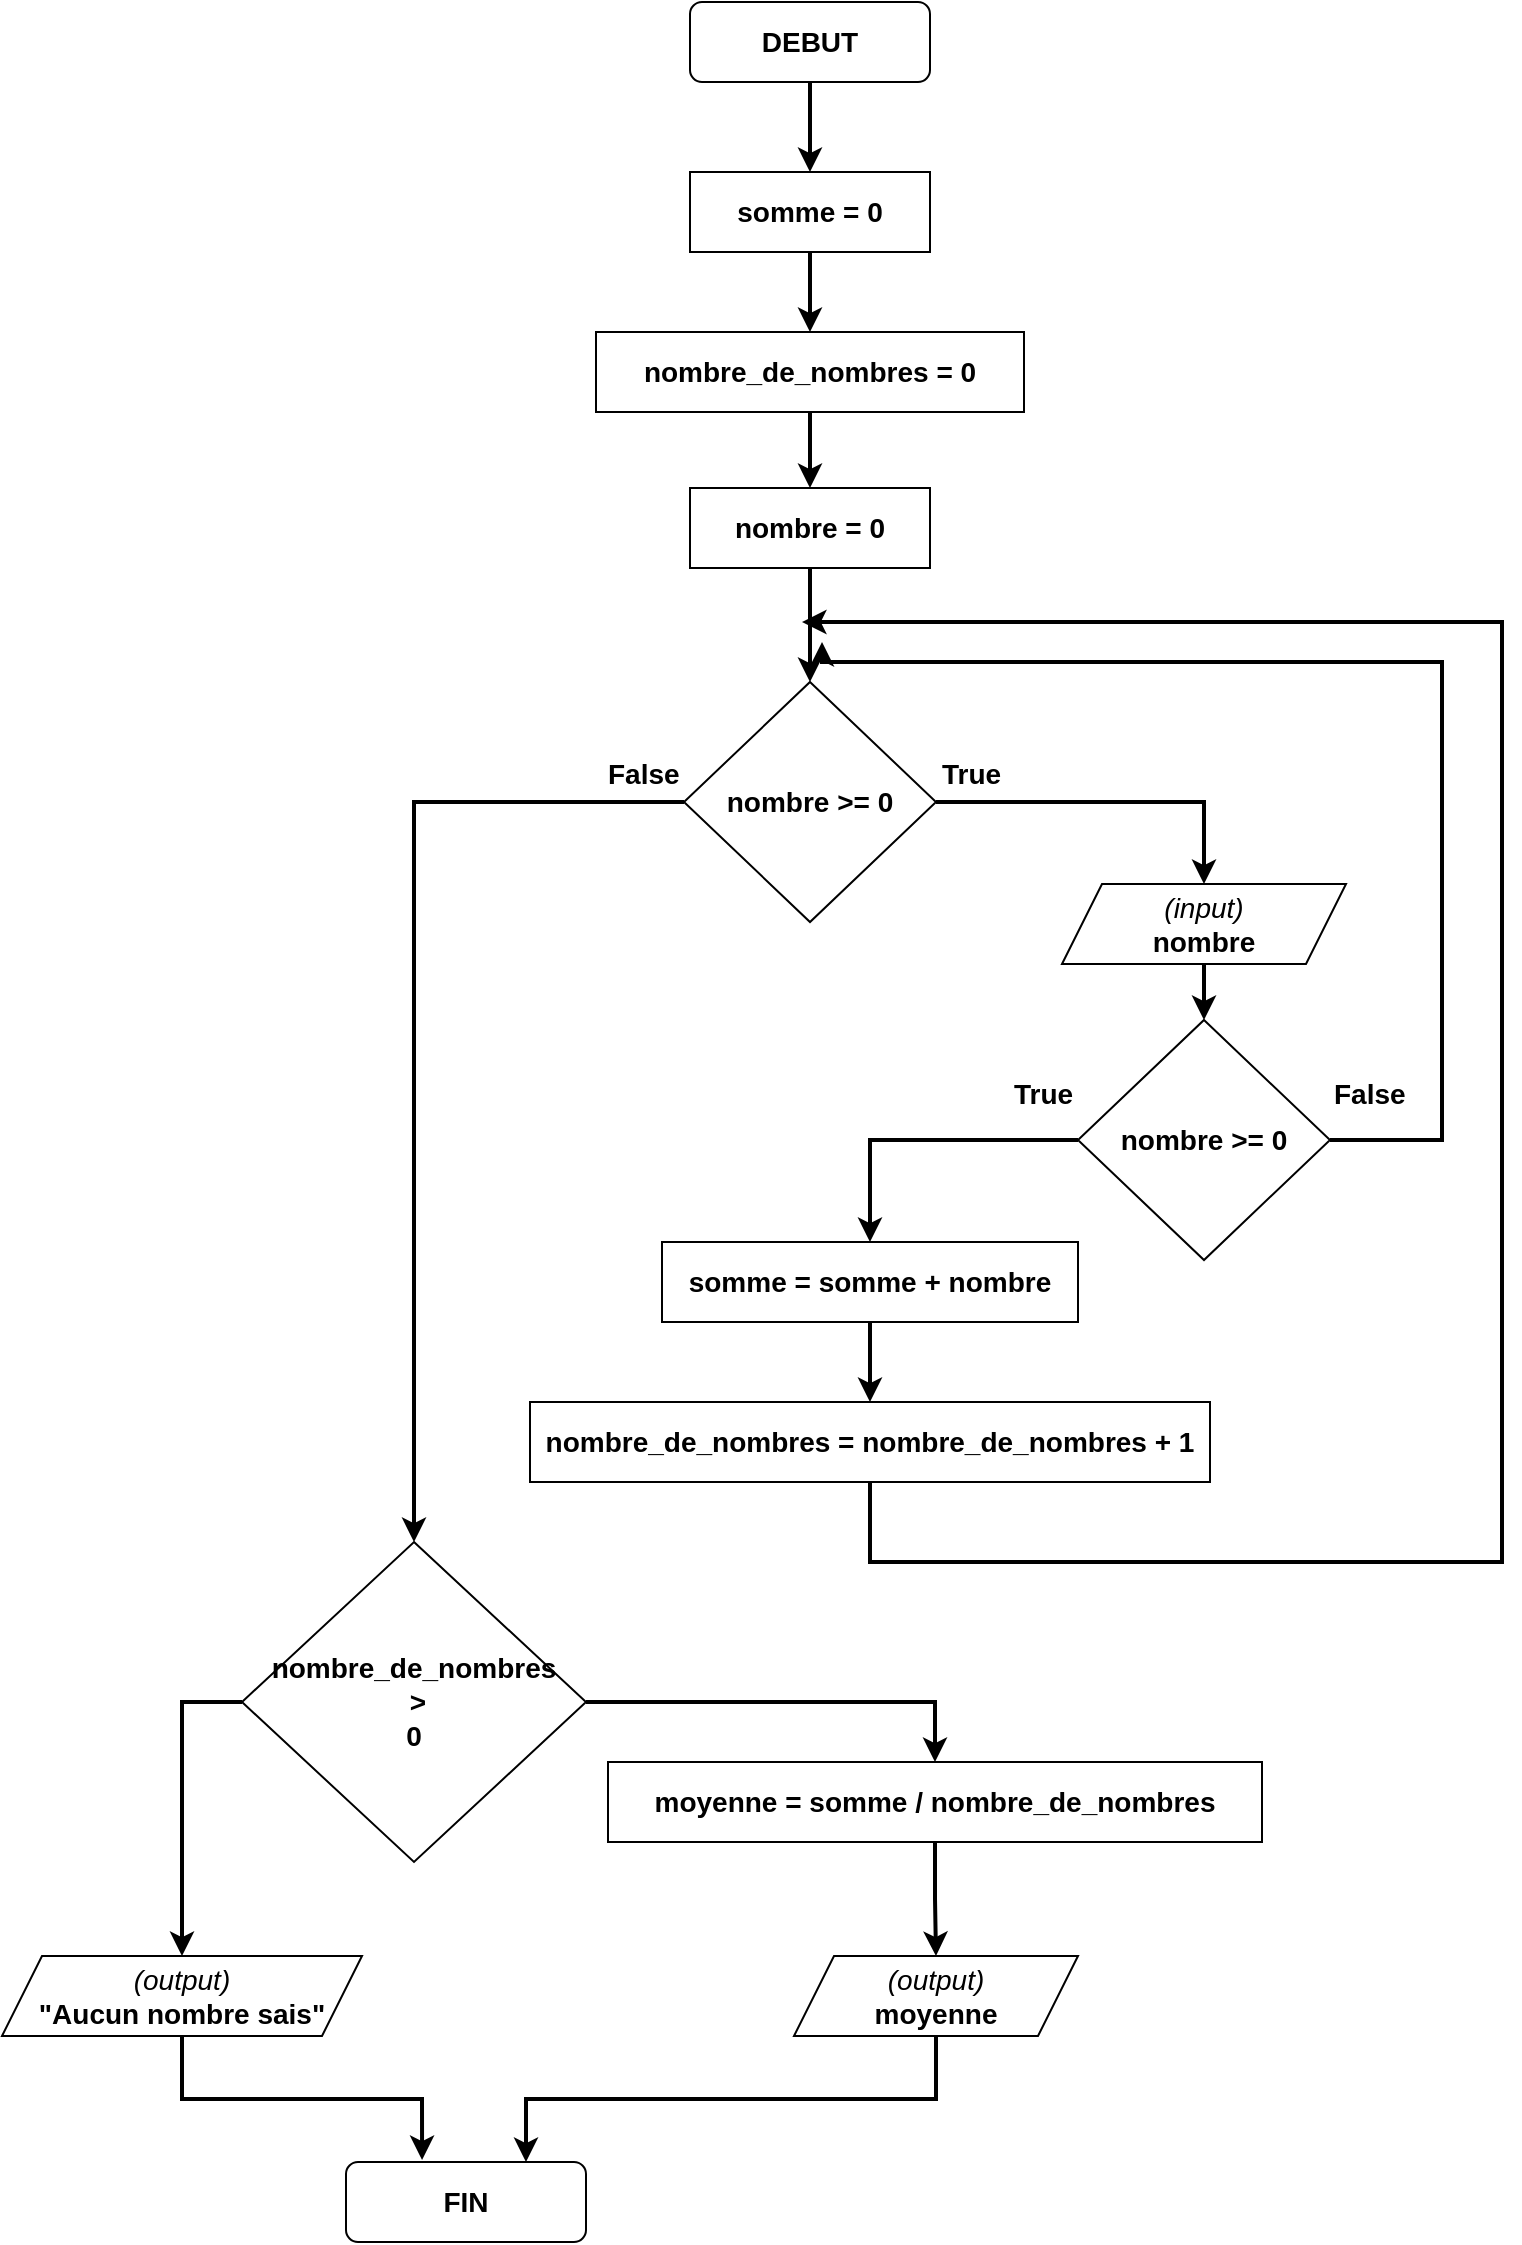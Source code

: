 <mxfile version="20.3.0" type="device"><diagram id="MZ15sOKeSr4_9IOsoSIE" name="Page-1"><mxGraphModel dx="1102" dy="685" grid="1" gridSize="10" guides="1" tooltips="1" connect="1" arrows="1" fold="1" page="1" pageScale="1" pageWidth="827" pageHeight="1169" math="0" shadow="0"><root><mxCell id="0"/><mxCell id="1" parent="0"/><mxCell id="FHAFic8xxpSFFRwPePJZ-23" style="edgeStyle=orthogonalEdgeStyle;rounded=0;orthogonalLoop=1;jettySize=auto;html=1;exitX=0.5;exitY=1;exitDx=0;exitDy=0;entryX=0.5;entryY=0;entryDx=0;entryDy=0;strokeWidth=2;" parent="1" source="FHAFic8xxpSFFRwPePJZ-2" target="FHAFic8xxpSFFRwPePJZ-18" edge="1"><mxGeometry relative="1" as="geometry"/></mxCell><mxCell id="FHAFic8xxpSFFRwPePJZ-2" value="&lt;font style=&quot;font-size: 14px;&quot;&gt;&lt;b&gt;DEBUT&lt;/b&gt;&lt;/font&gt;" style="rounded=1;whiteSpace=wrap;html=1;" parent="1" vertex="1"><mxGeometry x="354" y="40" width="120" height="40" as="geometry"/></mxCell><mxCell id="FHAFic8xxpSFFRwPePJZ-3" value="&lt;font style=&quot;font-size: 14px;&quot;&gt;&lt;b&gt;FIN&lt;/b&gt;&lt;/font&gt;" style="rounded=1;whiteSpace=wrap;html=1;" parent="1" vertex="1"><mxGeometry x="182" y="1120" width="120" height="40" as="geometry"/></mxCell><mxCell id="FHAFic8xxpSFFRwPePJZ-6" style="edgeStyle=orthogonalEdgeStyle;rounded=0;orthogonalLoop=1;jettySize=auto;html=1;exitX=0.5;exitY=1;exitDx=0;exitDy=0;entryX=0.5;entryY=0;entryDx=0;entryDy=0;strokeWidth=2;fontSize=14;" parent="1" source="FHAFic8xxpSFFRwPePJZ-7" target="FHAFic8xxpSFFRwPePJZ-9" edge="1"><mxGeometry relative="1" as="geometry"/></mxCell><mxCell id="FHAFic8xxpSFFRwPePJZ-7" value="&lt;b&gt;nombre_de_nombres = 0&lt;/b&gt;" style="rounded=0;whiteSpace=wrap;html=1;fontSize=14;" parent="1" vertex="1"><mxGeometry x="307" y="205" width="214" height="40" as="geometry"/></mxCell><mxCell id="FHAFic8xxpSFFRwPePJZ-8" style="edgeStyle=orthogonalEdgeStyle;rounded=0;orthogonalLoop=1;jettySize=auto;html=1;exitX=0.5;exitY=1;exitDx=0;exitDy=0;entryX=0.5;entryY=0;entryDx=0;entryDy=0;strokeWidth=2;fontSize=14;" parent="1" source="FHAFic8xxpSFFRwPePJZ-9" target="FHAFic8xxpSFFRwPePJZ-12" edge="1"><mxGeometry relative="1" as="geometry"/></mxCell><mxCell id="FHAFic8xxpSFFRwPePJZ-9" value="&lt;b&gt;nombre = 0&lt;/b&gt;" style="rounded=0;whiteSpace=wrap;html=1;fontSize=14;" parent="1" vertex="1"><mxGeometry x="354" y="283" width="120" height="40" as="geometry"/></mxCell><mxCell id="FHAFic8xxpSFFRwPePJZ-29" style="edgeStyle=orthogonalEdgeStyle;rounded=0;orthogonalLoop=1;jettySize=auto;html=1;exitX=1;exitY=0.5;exitDx=0;exitDy=0;entryX=0.5;entryY=0;entryDx=0;entryDy=0;strokeWidth=2;" parent="1" source="FHAFic8xxpSFFRwPePJZ-12" target="FHAFic8xxpSFFRwPePJZ-24" edge="1"><mxGeometry relative="1" as="geometry"/></mxCell><mxCell id="FHAFic8xxpSFFRwPePJZ-38" style="edgeStyle=orthogonalEdgeStyle;rounded=0;orthogonalLoop=1;jettySize=auto;html=1;exitX=0;exitY=0.5;exitDx=0;exitDy=0;entryX=0.5;entryY=0;entryDx=0;entryDy=0;strokeWidth=2;" parent="1" source="FHAFic8xxpSFFRwPePJZ-12" target="FHAFic8xxpSFFRwPePJZ-37" edge="1"><mxGeometry relative="1" as="geometry"/></mxCell><mxCell id="FHAFic8xxpSFFRwPePJZ-12" value="&lt;b&gt;nombre &amp;gt;= 0&lt;/b&gt;" style="rhombus;whiteSpace=wrap;html=1;fontSize=14;" parent="1" vertex="1"><mxGeometry x="351" y="380" width="126" height="120" as="geometry"/></mxCell><mxCell id="FHAFic8xxpSFFRwPePJZ-43" style="edgeStyle=orthogonalEdgeStyle;rounded=0;orthogonalLoop=1;jettySize=auto;html=1;exitX=0.5;exitY=1;exitDx=0;exitDy=0;entryX=0.75;entryY=0;entryDx=0;entryDy=0;strokeWidth=2;" parent="1" source="FHAFic8xxpSFFRwPePJZ-14" target="FHAFic8xxpSFFRwPePJZ-3" edge="1"><mxGeometry relative="1" as="geometry"/></mxCell><mxCell id="FHAFic8xxpSFFRwPePJZ-14" value="&lt;i&gt;(output)&lt;/i&gt;&lt;br&gt;&lt;b&gt;moyenne&lt;/b&gt;" style="shape=parallelogram;perimeter=parallelogramPerimeter;whiteSpace=wrap;html=1;fixedSize=1;fontSize=14;" parent="1" vertex="1"><mxGeometry x="406" y="1017" width="142" height="40" as="geometry"/></mxCell><mxCell id="FHAFic8xxpSFFRwPePJZ-15" value="True" style="text;strokeColor=none;fillColor=none;align=left;verticalAlign=middle;spacingLeft=4;spacingRight=4;overflow=hidden;points=[[0,0.5],[1,0.5]];portConstraint=eastwest;rotatable=0;fontSize=14;fontStyle=1" parent="1" vertex="1"><mxGeometry x="474" y="410" width="80" height="30" as="geometry"/></mxCell><mxCell id="FHAFic8xxpSFFRwPePJZ-16" value="False" style="text;strokeColor=none;fillColor=none;align=left;verticalAlign=middle;spacingLeft=4;spacingRight=4;overflow=hidden;points=[[0,0.5],[1,0.5]];portConstraint=eastwest;rotatable=0;fontSize=14;fontStyle=1" parent="1" vertex="1"><mxGeometry x="307" y="410" width="80" height="30" as="geometry"/></mxCell><mxCell id="FHAFic8xxpSFFRwPePJZ-17" style="edgeStyle=orthogonalEdgeStyle;rounded=0;orthogonalLoop=1;jettySize=auto;html=1;exitX=0.5;exitY=1;exitDx=0;exitDy=0;strokeWidth=2;fontSize=14;" parent="1" source="FHAFic8xxpSFFRwPePJZ-18" target="FHAFic8xxpSFFRwPePJZ-7" edge="1"><mxGeometry relative="1" as="geometry"/></mxCell><mxCell id="FHAFic8xxpSFFRwPePJZ-18" value="&lt;b&gt;&lt;font style=&quot;font-size: 14px;&quot;&gt;somme = 0&lt;/font&gt;&lt;/b&gt;" style="rounded=0;whiteSpace=wrap;html=1;" parent="1" vertex="1"><mxGeometry x="354" y="125" width="120" height="40" as="geometry"/></mxCell><mxCell id="FHAFic8xxpSFFRwPePJZ-28" style="edgeStyle=orthogonalEdgeStyle;rounded=0;orthogonalLoop=1;jettySize=auto;html=1;exitX=0.5;exitY=1;exitDx=0;exitDy=0;strokeWidth=2;" parent="1" source="FHAFic8xxpSFFRwPePJZ-24" target="FHAFic8xxpSFFRwPePJZ-27" edge="1"><mxGeometry relative="1" as="geometry"/></mxCell><mxCell id="FHAFic8xxpSFFRwPePJZ-24" value="&lt;i&gt;(input)&lt;/i&gt;&lt;br&gt;&lt;b&gt;nombre&lt;/b&gt;" style="shape=parallelogram;perimeter=parallelogramPerimeter;whiteSpace=wrap;html=1;fixedSize=1;fontSize=14;" parent="1" vertex="1"><mxGeometry x="540" y="481" width="142" height="40" as="geometry"/></mxCell><mxCell id="FHAFic8xxpSFFRwPePJZ-32" style="edgeStyle=orthogonalEdgeStyle;rounded=0;orthogonalLoop=1;jettySize=auto;html=1;exitX=0;exitY=0.5;exitDx=0;exitDy=0;entryX=0.5;entryY=0;entryDx=0;entryDy=0;strokeWidth=2;" parent="1" source="FHAFic8xxpSFFRwPePJZ-27" target="FHAFic8xxpSFFRwPePJZ-30" edge="1"><mxGeometry relative="1" as="geometry"/></mxCell><mxCell id="4ZhjEsxasHSYq339wkMc-1" style="edgeStyle=orthogonalEdgeStyle;rounded=0;orthogonalLoop=1;jettySize=auto;html=1;exitX=1;exitY=0.5;exitDx=0;exitDy=0;strokeWidth=2;" edge="1" parent="1" source="FHAFic8xxpSFFRwPePJZ-27"><mxGeometry relative="1" as="geometry"><mxPoint x="420" y="360" as="targetPoint"/><Array as="points"><mxPoint x="730" y="609"/><mxPoint x="730" y="370"/><mxPoint x="420" y="370"/></Array></mxGeometry></mxCell><mxCell id="FHAFic8xxpSFFRwPePJZ-27" value="&lt;b&gt;nombre &amp;gt;= 0&lt;/b&gt;" style="rhombus;whiteSpace=wrap;html=1;fontSize=14;" parent="1" vertex="1"><mxGeometry x="548" y="549" width="126" height="120" as="geometry"/></mxCell><mxCell id="FHAFic8xxpSFFRwPePJZ-33" style="edgeStyle=orthogonalEdgeStyle;rounded=0;orthogonalLoop=1;jettySize=auto;html=1;exitX=0.5;exitY=1;exitDx=0;exitDy=0;entryX=0.5;entryY=0;entryDx=0;entryDy=0;strokeWidth=2;" parent="1" source="FHAFic8xxpSFFRwPePJZ-30" target="FHAFic8xxpSFFRwPePJZ-31" edge="1"><mxGeometry relative="1" as="geometry"/></mxCell><mxCell id="FHAFic8xxpSFFRwPePJZ-30" value="&lt;b&gt;somme = somme + nombre&lt;/b&gt;" style="rounded=0;whiteSpace=wrap;html=1;fontSize=14;" parent="1" vertex="1"><mxGeometry x="340" y="660" width="208" height="40" as="geometry"/></mxCell><mxCell id="FHAFic8xxpSFFRwPePJZ-31" value="&lt;b&gt;nombre_de_nombres = nombre_de_nombres + 1&lt;/b&gt;" style="rounded=0;whiteSpace=wrap;html=1;fontSize=14;" parent="1" vertex="1"><mxGeometry x="274" y="740" width="340" height="40" as="geometry"/></mxCell><mxCell id="FHAFic8xxpSFFRwPePJZ-34" value="True" style="text;strokeColor=none;fillColor=none;align=left;verticalAlign=middle;spacingLeft=4;spacingRight=4;overflow=hidden;points=[[0,0.5],[1,0.5]];portConstraint=eastwest;rotatable=0;fontSize=14;fontStyle=1" parent="1" vertex="1"><mxGeometry x="510" y="570" width="80" height="30" as="geometry"/></mxCell><mxCell id="FHAFic8xxpSFFRwPePJZ-36" value="" style="endArrow=classic;html=1;rounded=0;strokeWidth=2;exitX=0.5;exitY=1;exitDx=0;exitDy=0;" parent="1" source="FHAFic8xxpSFFRwPePJZ-31" edge="1"><mxGeometry width="50" height="50" relative="1" as="geometry"><mxPoint x="390" y="610" as="sourcePoint"/><mxPoint x="410" y="350" as="targetPoint"/><Array as="points"><mxPoint x="444" y="820"/><mxPoint x="760" y="820"/><mxPoint x="760" y="350"/></Array></mxGeometry></mxCell><mxCell id="FHAFic8xxpSFFRwPePJZ-40" style="edgeStyle=orthogonalEdgeStyle;rounded=0;orthogonalLoop=1;jettySize=auto;html=1;exitX=0;exitY=0.5;exitDx=0;exitDy=0;entryX=0.5;entryY=0;entryDx=0;entryDy=0;strokeWidth=2;" parent="1" source="FHAFic8xxpSFFRwPePJZ-37" target="FHAFic8xxpSFFRwPePJZ-39" edge="1"><mxGeometry relative="1" as="geometry"/></mxCell><mxCell id="FHAFic8xxpSFFRwPePJZ-44" style="edgeStyle=orthogonalEdgeStyle;rounded=0;orthogonalLoop=1;jettySize=auto;html=1;exitX=1;exitY=0.5;exitDx=0;exitDy=0;entryX=0.5;entryY=0;entryDx=0;entryDy=0;strokeWidth=2;" parent="1" source="FHAFic8xxpSFFRwPePJZ-37" target="FHAFic8xxpSFFRwPePJZ-41" edge="1"><mxGeometry relative="1" as="geometry"/></mxCell><mxCell id="FHAFic8xxpSFFRwPePJZ-37" value="&lt;b&gt;nombre_de_nombres&lt;br&gt;&amp;nbsp;&amp;gt; &lt;br&gt;0&lt;/b&gt;" style="rhombus;whiteSpace=wrap;html=1;fontSize=14;" parent="1" vertex="1"><mxGeometry x="130" y="810" width="172" height="160" as="geometry"/></mxCell><mxCell id="FHAFic8xxpSFFRwPePJZ-42" style="edgeStyle=orthogonalEdgeStyle;rounded=0;orthogonalLoop=1;jettySize=auto;html=1;exitX=0.5;exitY=1;exitDx=0;exitDy=0;entryX=0.317;entryY=-0.025;entryDx=0;entryDy=0;entryPerimeter=0;strokeWidth=2;" parent="1" source="FHAFic8xxpSFFRwPePJZ-39" target="FHAFic8xxpSFFRwPePJZ-3" edge="1"><mxGeometry relative="1" as="geometry"/></mxCell><mxCell id="FHAFic8xxpSFFRwPePJZ-39" value="&lt;i&gt;(output)&lt;/i&gt;&lt;br&gt;&lt;b&gt;&quot;Aucun nombre sais&quot;&lt;/b&gt;" style="shape=parallelogram;perimeter=parallelogramPerimeter;whiteSpace=wrap;html=1;fixedSize=1;fontSize=14;" parent="1" vertex="1"><mxGeometry x="10" y="1017" width="180" height="40" as="geometry"/></mxCell><mxCell id="FHAFic8xxpSFFRwPePJZ-45" style="edgeStyle=orthogonalEdgeStyle;rounded=0;orthogonalLoop=1;jettySize=auto;html=1;exitX=0.5;exitY=1;exitDx=0;exitDy=0;strokeWidth=2;" parent="1" source="FHAFic8xxpSFFRwPePJZ-41" target="FHAFic8xxpSFFRwPePJZ-14" edge="1"><mxGeometry relative="1" as="geometry"/></mxCell><mxCell id="FHAFic8xxpSFFRwPePJZ-41" value="&lt;b&gt;moyenne = somme / nombre_de_nombres&lt;/b&gt;" style="rounded=0;whiteSpace=wrap;html=1;fontSize=14;" parent="1" vertex="1"><mxGeometry x="313" y="920" width="327" height="40" as="geometry"/></mxCell><mxCell id="4ZhjEsxasHSYq339wkMc-2" value="False" style="text;strokeColor=none;fillColor=none;align=left;verticalAlign=middle;spacingLeft=4;spacingRight=4;overflow=hidden;points=[[0,0.5],[1,0.5]];portConstraint=eastwest;rotatable=0;fontSize=14;fontStyle=1" vertex="1" parent="1"><mxGeometry x="670" y="570" width="80" height="30" as="geometry"/></mxCell></root></mxGraphModel></diagram></mxfile>
